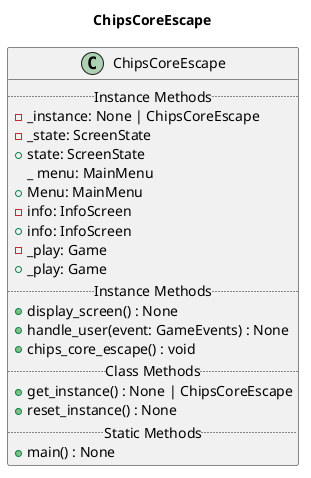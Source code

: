 @startuml Chips Core Escape
title ChipsCoreEscape

class ChipsCoreEscape {
    ..Instance Methods..
    - _instance: None | ChipsCoreEscape
    - _state: ScreenState
    + state: ScreenState
    _ menu: MainMenu
    + Menu: MainMenu
    - info: InfoScreen
    + info: InfoScreen
    - _play: Game
    + _play: Game
    ..Instance Methods..
    + display_screen() : None
    + handle_user(event: GameEvents) : None
    + chips_core_escape() : void
    ..Class Methods..
    + get_instance() : None | ChipsCoreEscape
    + reset_instance() : None
    ..Static Methods..
    + main() : None
}

@endluml